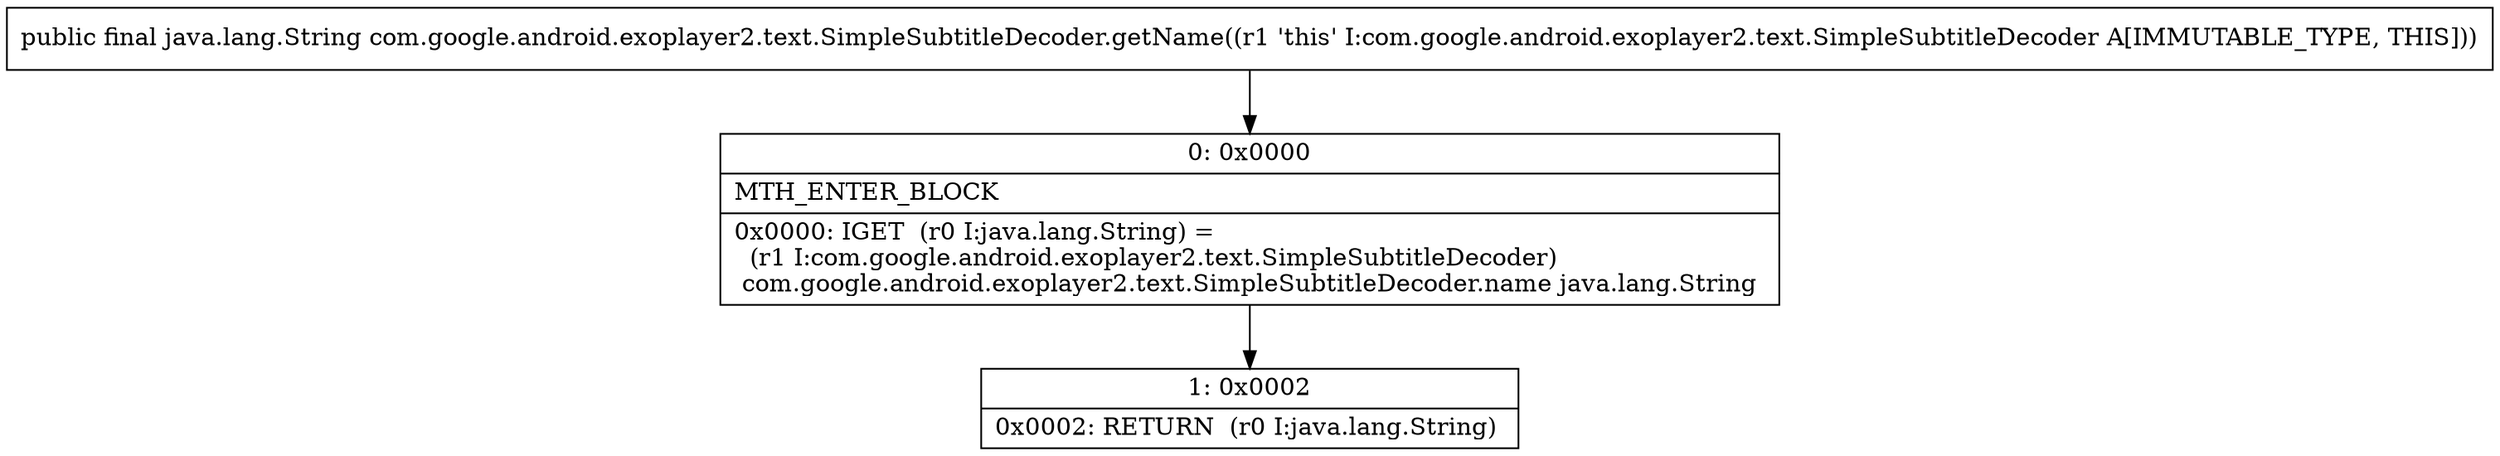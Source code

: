 digraph "CFG forcom.google.android.exoplayer2.text.SimpleSubtitleDecoder.getName()Ljava\/lang\/String;" {
Node_0 [shape=record,label="{0\:\ 0x0000|MTH_ENTER_BLOCK\l|0x0000: IGET  (r0 I:java.lang.String) = \l  (r1 I:com.google.android.exoplayer2.text.SimpleSubtitleDecoder)\l com.google.android.exoplayer2.text.SimpleSubtitleDecoder.name java.lang.String \l}"];
Node_1 [shape=record,label="{1\:\ 0x0002|0x0002: RETURN  (r0 I:java.lang.String) \l}"];
MethodNode[shape=record,label="{public final java.lang.String com.google.android.exoplayer2.text.SimpleSubtitleDecoder.getName((r1 'this' I:com.google.android.exoplayer2.text.SimpleSubtitleDecoder A[IMMUTABLE_TYPE, THIS])) }"];
MethodNode -> Node_0;
Node_0 -> Node_1;
}

